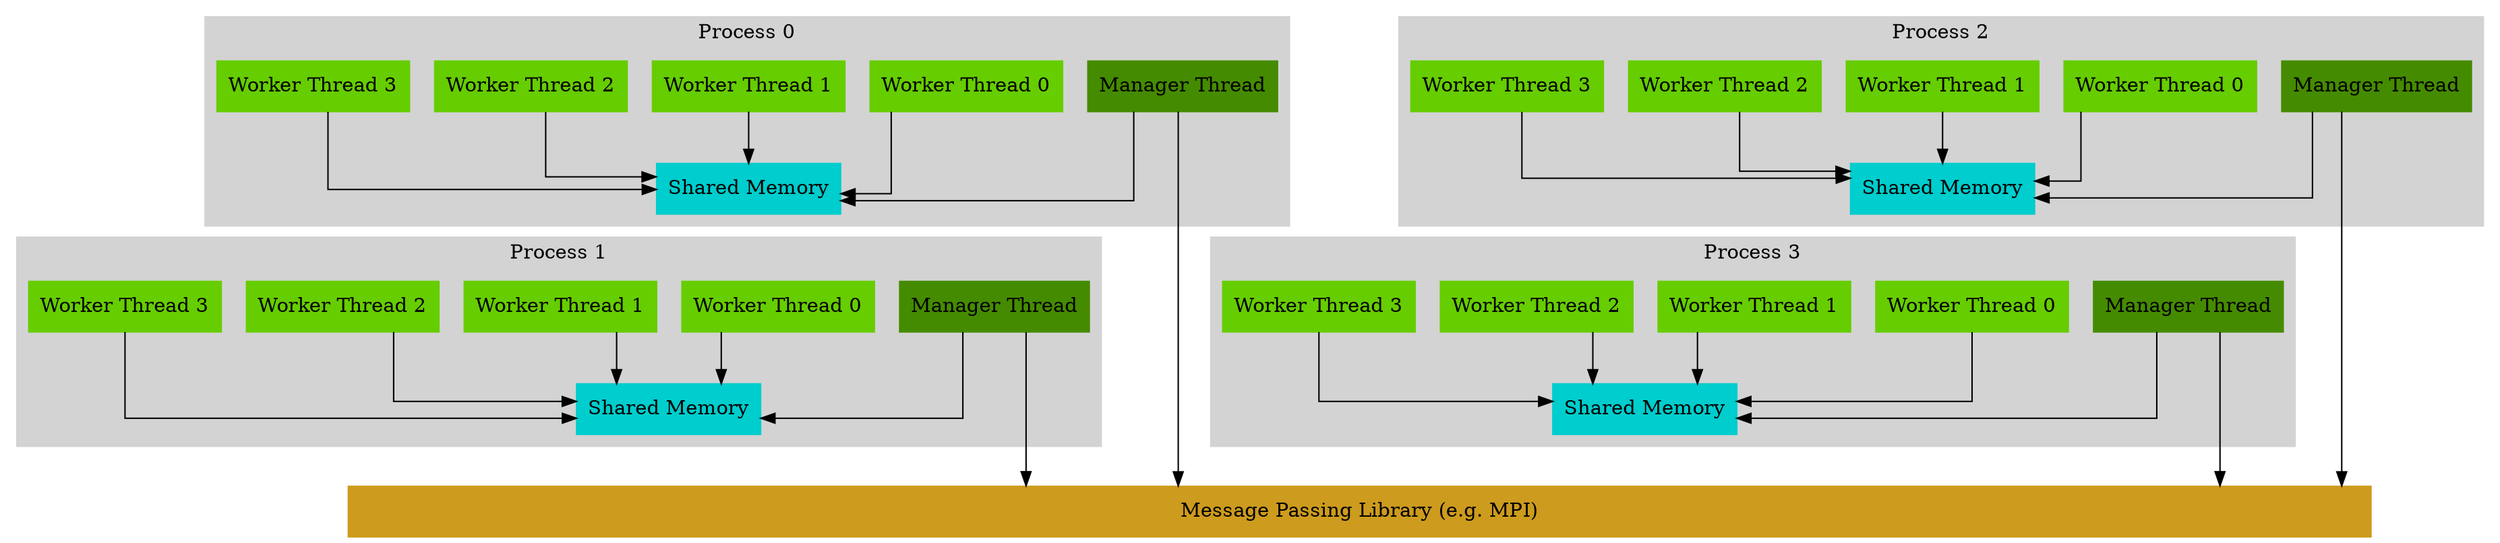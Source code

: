 digraph warped2_communication {
    node [shape = record];
    splines = ortho;

    subgraph cluster_0 {
        style = filled;
        color = lightgrey;

        wt_0 [label = "Worker Thread 0", style = filled, color = chartreuse3];
        wt_1 [label = "Worker Thread 1", style = filled, color = chartreuse3];
        wt_2 [label = "Worker Thread 2", style = filled, color = chartreuse3];
        wt_3 [label = "Worker Thread 3", style = filled, color = chartreuse3];

        sm_0 [label = "Shared Memory", style = filled, color = cyan3];
        "wt_3" -> "sm_0";
        "wt_2" -> "sm_0";
        "wt_1" -> "sm_0";
        "wt_0" -> "sm_0";

        mt_0 [label = "Manager Thread", style = filled, color = chartreuse4];
        "mt_0" -> "sm_0";

        label = "Process 0";
    }

    subgraph cluster_1 {
        style = filled;
        color = lightgrey;

        wt_4 [label = "Worker Thread 0", style = filled, color = chartreuse3];
        wt_5 [label = "Worker Thread 1", style = filled, color = chartreuse3];
        wt_6 [label = "Worker Thread 2", style = filled, color = chartreuse3];
        wt_7 [label = "Worker Thread 3", style = filled, color = chartreuse3];

        sm_1 [label = "Shared Memory", style = filled, color = cyan3];
        "wt_7" -> "sm_1";
        "wt_6" -> "sm_1";
        "wt_5" -> "sm_1";
        "wt_4" -> "sm_1";

        mt_1 [label = "Manager Thread", style = filled, color = chartreuse4];
        "mt_1" -> "sm_1";

        label = "Process 1";
    }

    subgraph cluster_2 {
        style = filled;
        color = lightgrey;

        wt_8 [label = "Worker Thread 0", style = filled, color = chartreuse3];
        wt_9 [label = "Worker Thread 1", style = filled, color = chartreuse3];
        wt_10 [label = "Worker Thread 2", style = filled, color = chartreuse3];
        wt_11 [label = "Worker Thread 3", style = filled, color = chartreuse3];

        sm_2 [label = "Shared Memory", style = filled, color = cyan3];
        "wt_11" -> "sm_2";
        "wt_10" -> "sm_2";
        "wt_9" -> "sm_2";
        "wt_8" -> "sm_2";

        mt_2 [label = "Manager Thread", style = filled, color = chartreuse4];
        "mt_2" -> "sm_2";

        label = "Process 2";
    }

    subgraph cluster_3 {
        style = filled;
        color = lightgrey;

        wt_12 [label = "Worker Thread 0", style = filled, color = chartreuse3];
        wt_13 [label = "Worker Thread 1", style = filled, color = chartreuse3];
        wt_14 [label = "Worker Thread 2", style = filled, color = chartreuse3];
        wt_15 [label = "Worker Thread 3", style = filled, color = chartreuse3];

        sm_3 [label = "Shared Memory", style = filled, color = cyan3];
        "wt_15" -> "sm_3";
        "wt_14" -> "sm_3";
        "wt_13" -> "sm_3";
        "wt_12" -> "sm_3";

        mt_3 [label = "Manager Thread", style = filled, color = chartreuse4];
        "mt_3" -> "sm_3";

        label = "Process 3";
    }

    "sm_0" -> "wt_7" [style = "invis"];
    "sm_2" -> "wt_15" [style = "invis"];

    mpl [label = "Message Passing Library (e.g. MPI)", width = 20.0, style = filled, color = goldenrod3];

    "mt_0" -> "mpl";
    "mt_1" -> "mpl";
    "mt_2" -> "mpl";
    "mt_3" -> "mpl";

    "sm_0" -> "mpl" [style = "invis"];
    "sm_1" -> "mpl" [style = "invis"];
    "sm_2" -> "mpl" [style = "invis"];
    "sm_3" -> "mpl" [style = "invis"];

}
